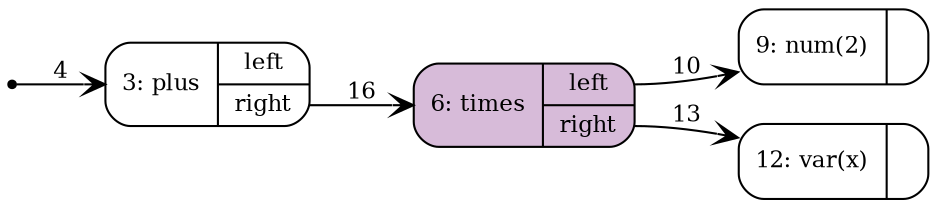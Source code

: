 digraph G {
   node [shape=Mrecord,fontsize=11,ranksep=0];
   edge [arrowhead=vee,fontsize=11,weight=2];
   rankdir = LR;
   {rank=min; n0 [shape=point]};
   n0 [label="{0: root|{<root> root}}",style=filled,fillcolor=black,color=black];
n3 [label="{3: plus|{<left> left|<right> right}}",style=filled,fillcolor=white,color=black];
n6 [label="{6: times|{<left> left|<right> right}}",style=filled,fillcolor="#D7BBD9",color=black];
n9 [label="{9: num(2)|{}}",style=filled,fillcolor=white,color=black];
n12 [label="{12: var(x)|{}}",style=filled,fillcolor=white,color=black];
n3:right -> n6 [color=black,label="16",edgeURL="#",edgetooltip="id: 16\nsource: 3\nindex: Lang.Index.Exp_plus_right\ntarget: 6",labeltooltip="id: 16\nsource: 3\nindex: Lang.Index.Exp_plus_right\ntarget: 6"];
n6:right -> n12 [color=black,label="13",edgeURL="#",edgetooltip="id: 13\nsource: 6\nindex: Lang.Index.Exp_times_right\ntarget: 12",labeltooltip="id: 13\nsource: 6\nindex: Lang.Index.Exp_times_right\ntarget: 12"];
n6:left -> n9 [color=black,label="10",edgeURL="#",edgetooltip="id: 10\nsource: 6\nindex: Lang.Index.Exp_times_left\ntarget: 9",labeltooltip="id: 10\nsource: 6\nindex: Lang.Index.Exp_times_left\ntarget: 9"];
n0:root -> n3 [color=black,label="4",edgeURL="#",edgetooltip="id: 4\nsource: 0\nindex: Lang.Index.Root_root_root\ntarget: 3",labeltooltip="id: 4\nsource: 0\nindex: Lang.Index.Root_root_root\ntarget: 3"]}